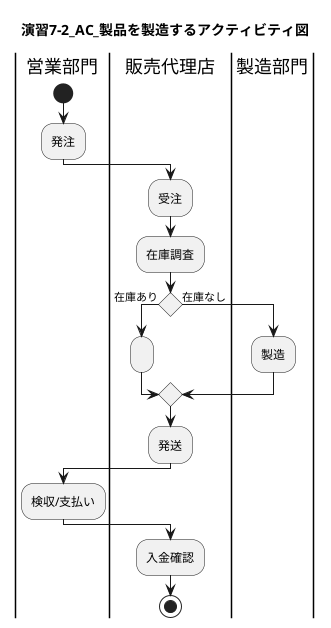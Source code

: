@startuml 演習7-2_AC_製品を製造するアクティビティ図
title 演習7-2_AC_製品を製造するアクティビティ図
|営業部門|
start
:発注;
|販売代理店|
:受注;
:在庫調査;
if () is (在庫あり) then
:;
|製造部門|
else (在庫なし)
:製造;
endif
|販売代理店|
:発送;
|営業部門|
:検収/支払い;
|販売代理店|
:入金確認;
stop
@enduml